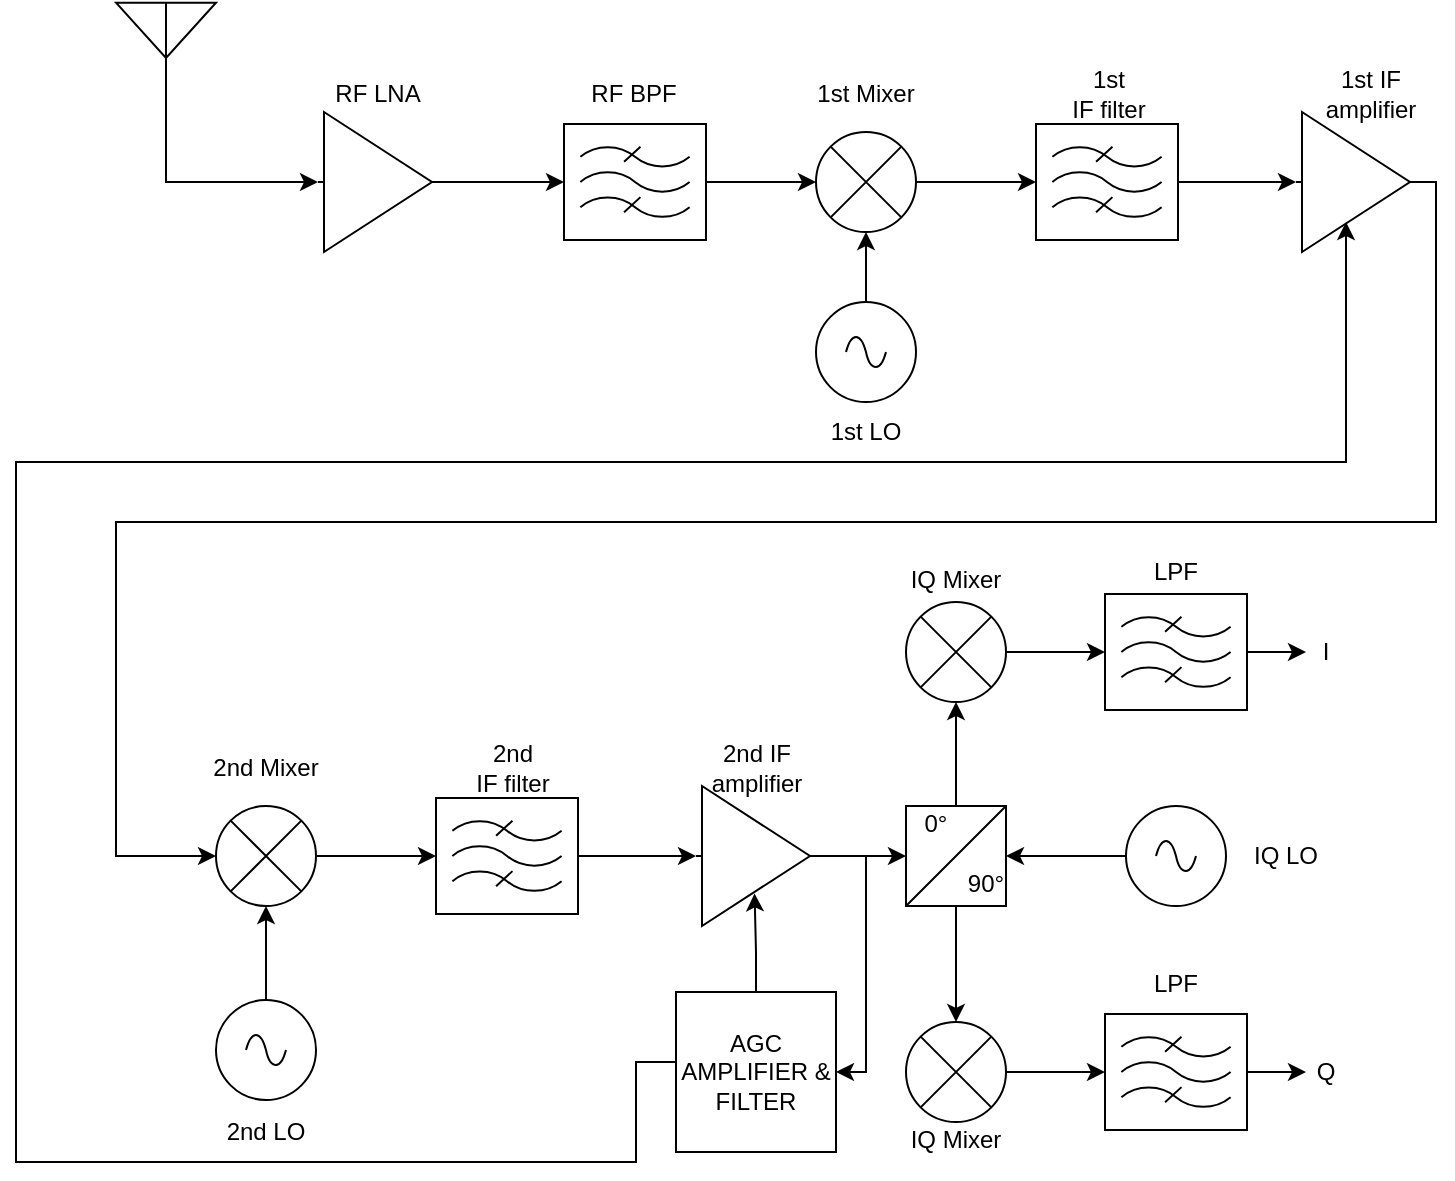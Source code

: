 <mxfile version="25.0.1">
  <diagram name="Page-1" id="zT0M7SMB6z9qxpsJ-Omt">
    <mxGraphModel dx="1050" dy="655" grid="1" gridSize="10" guides="1" tooltips="1" connect="1" arrows="1" fold="1" page="1" pageScale="1" pageWidth="850" pageHeight="1100" math="0" shadow="0">
      <root>
        <mxCell id="0" />
        <mxCell id="1" parent="0" />
        <mxCell id="dGMlPyoEv6RWTaXQxsTw-1" value="" style="verticalLabelPosition=bottom;shadow=0;dashed=0;align=center;html=1;verticalAlign=top;shape=mxgraph.electrical.radio.aerial_-_antenna_2;" parent="1" vertex="1">
          <mxGeometry x="130" y="130" width="50" height="70" as="geometry" />
        </mxCell>
        <mxCell id="dGMlPyoEv6RWTaXQxsTw-20" value="" style="verticalLabelPosition=bottom;shadow=0;dashed=0;align=center;html=1;verticalAlign=top;shape=mxgraph.electrical.abstract.multiplier;" parent="1" vertex="1">
          <mxGeometry x="525" y="430" width="50" height="50" as="geometry" />
        </mxCell>
        <mxCell id="dGMlPyoEv6RWTaXQxsTw-21" value="" style="verticalLabelPosition=bottom;shadow=0;dashed=0;align=center;html=1;verticalAlign=top;shape=mxgraph.electrical.abstract.multiplier;" parent="1" vertex="1">
          <mxGeometry x="525" y="640" width="50" height="50" as="geometry" />
        </mxCell>
        <mxCell id="pkAf600aelY7bNzzWbUP-11" style="edgeStyle=orthogonalEdgeStyle;rounded=0;orthogonalLoop=1;jettySize=auto;html=1;entryX=1;entryY=0.5;entryDx=0;entryDy=0;exitX=-0.003;exitY=1.033;exitDx=0;exitDy=0;exitPerimeter=0;" parent="1" source="dGMlPyoEv6RWTaXQxsTw-31" target="pkAf600aelY7bNzzWbUP-3" edge="1">
          <mxGeometry relative="1" as="geometry">
            <mxPoint x="510" y="560" as="sourcePoint" />
            <Array as="points">
              <mxPoint x="505" y="557" />
              <mxPoint x="505" y="665" />
            </Array>
          </mxGeometry>
        </mxCell>
        <mxCell id="dGMlPyoEv6RWTaXQxsTw-24" value="" style="rounded=0;whiteSpace=wrap;html=1;" parent="1" vertex="1">
          <mxGeometry x="525" y="532" width="50" height="50" as="geometry" />
        </mxCell>
        <mxCell id="dGMlPyoEv6RWTaXQxsTw-28" style="edgeStyle=orthogonalEdgeStyle;rounded=0;orthogonalLoop=1;jettySize=auto;html=1;entryX=0.5;entryY=0;entryDx=0;entryDy=0;entryPerimeter=0;" parent="1" source="dGMlPyoEv6RWTaXQxsTw-24" target="dGMlPyoEv6RWTaXQxsTw-21" edge="1">
          <mxGeometry relative="1" as="geometry" />
        </mxCell>
        <mxCell id="dGMlPyoEv6RWTaXQxsTw-29" style="edgeStyle=orthogonalEdgeStyle;rounded=0;orthogonalLoop=1;jettySize=auto;html=1;entryX=0.5;entryY=1;entryDx=0;entryDy=0;entryPerimeter=0;" parent="1" source="dGMlPyoEv6RWTaXQxsTw-24" target="dGMlPyoEv6RWTaXQxsTw-20" edge="1">
          <mxGeometry relative="1" as="geometry" />
        </mxCell>
        <mxCell id="dGMlPyoEv6RWTaXQxsTw-30" value="" style="endArrow=none;html=1;rounded=0;entryX=1;entryY=0;entryDx=0;entryDy=0;exitX=0;exitY=1;exitDx=0;exitDy=0;" parent="1" source="dGMlPyoEv6RWTaXQxsTw-24" target="dGMlPyoEv6RWTaXQxsTw-24" edge="1">
          <mxGeometry width="50" height="50" relative="1" as="geometry">
            <mxPoint x="515" y="610" as="sourcePoint" />
            <mxPoint x="565" y="560" as="targetPoint" />
          </mxGeometry>
        </mxCell>
        <mxCell id="dGMlPyoEv6RWTaXQxsTw-31" value="0°" style="text;html=1;align=center;verticalAlign=middle;whiteSpace=wrap;rounded=0;" parent="1" vertex="1">
          <mxGeometry x="510" y="526" width="60" height="30" as="geometry" />
        </mxCell>
        <mxCell id="dGMlPyoEv6RWTaXQxsTw-32" value="90°" style="text;html=1;align=center;verticalAlign=middle;whiteSpace=wrap;rounded=0;" parent="1" vertex="1">
          <mxGeometry x="535" y="556" width="60" height="30" as="geometry" />
        </mxCell>
        <mxCell id="dGMlPyoEv6RWTaXQxsTw-34" style="edgeStyle=orthogonalEdgeStyle;rounded=0;orthogonalLoop=1;jettySize=auto;html=1;entryX=1;entryY=0.5;entryDx=0;entryDy=0;" parent="1" source="dGMlPyoEv6RWTaXQxsTw-33" target="dGMlPyoEv6RWTaXQxsTw-24" edge="1">
          <mxGeometry relative="1" as="geometry" />
        </mxCell>
        <mxCell id="dGMlPyoEv6RWTaXQxsTw-33" value="" style="pointerEvents=1;verticalLabelPosition=bottom;shadow=0;dashed=0;align=center;html=1;verticalAlign=top;shape=mxgraph.electrical.signal_sources.source;aspect=fixed;points=[[0.5,0,0],[1,0.5,0],[0.5,1,0],[0,0.5,0]];elSignalType=ac;" parent="1" vertex="1">
          <mxGeometry x="635" y="532" width="50" height="50" as="geometry" />
        </mxCell>
        <mxCell id="dGMlPyoEv6RWTaXQxsTw-39" style="edgeStyle=orthogonalEdgeStyle;rounded=0;orthogonalLoop=1;jettySize=auto;html=1;" parent="1" source="dGMlPyoEv6RWTaXQxsTw-35" edge="1">
          <mxGeometry relative="1" as="geometry">
            <mxPoint x="725" y="455" as="targetPoint" />
          </mxGeometry>
        </mxCell>
        <mxCell id="dGMlPyoEv6RWTaXQxsTw-35" value="" style="verticalLabelPosition=bottom;shadow=0;dashed=0;align=center;html=1;verticalAlign=top;shape=mxgraph.electrical.abstract.filter;" parent="1" vertex="1">
          <mxGeometry x="624.5" y="426" width="71" height="58" as="geometry" />
        </mxCell>
        <mxCell id="dGMlPyoEv6RWTaXQxsTw-40" style="edgeStyle=orthogonalEdgeStyle;rounded=0;orthogonalLoop=1;jettySize=auto;html=1;" parent="1" source="dGMlPyoEv6RWTaXQxsTw-36" edge="1">
          <mxGeometry relative="1" as="geometry">
            <mxPoint x="725" y="665.0" as="targetPoint" />
          </mxGeometry>
        </mxCell>
        <mxCell id="dGMlPyoEv6RWTaXQxsTw-36" value="" style="verticalLabelPosition=bottom;shadow=0;dashed=0;align=center;html=1;verticalAlign=top;shape=mxgraph.electrical.abstract.filter;" parent="1" vertex="1">
          <mxGeometry x="624.5" y="636" width="71" height="58" as="geometry" />
        </mxCell>
        <mxCell id="dGMlPyoEv6RWTaXQxsTw-37" style="edgeStyle=orthogonalEdgeStyle;rounded=0;orthogonalLoop=1;jettySize=auto;html=1;entryX=0;entryY=0.5;entryDx=0;entryDy=0;entryPerimeter=0;" parent="1" source="dGMlPyoEv6RWTaXQxsTw-21" target="dGMlPyoEv6RWTaXQxsTw-36" edge="1">
          <mxGeometry relative="1" as="geometry" />
        </mxCell>
        <mxCell id="dGMlPyoEv6RWTaXQxsTw-38" style="edgeStyle=orthogonalEdgeStyle;rounded=0;orthogonalLoop=1;jettySize=auto;html=1;entryX=0;entryY=0.5;entryDx=0;entryDy=0;entryPerimeter=0;" parent="1" source="dGMlPyoEv6RWTaXQxsTw-20" target="dGMlPyoEv6RWTaXQxsTw-35" edge="1">
          <mxGeometry relative="1" as="geometry" />
        </mxCell>
        <mxCell id="dGMlPyoEv6RWTaXQxsTw-41" value="Q" style="text;html=1;align=center;verticalAlign=middle;whiteSpace=wrap;rounded=0;" parent="1" vertex="1">
          <mxGeometry x="705" y="650" width="60" height="30" as="geometry" />
        </mxCell>
        <mxCell id="dGMlPyoEv6RWTaXQxsTw-42" value="I" style="text;html=1;align=center;verticalAlign=middle;whiteSpace=wrap;rounded=0;" parent="1" vertex="1">
          <mxGeometry x="705" y="440" width="60" height="30" as="geometry" />
        </mxCell>
        <mxCell id="dGMlPyoEv6RWTaXQxsTw-50" value="IQ LO" style="text;html=1;align=center;verticalAlign=middle;whiteSpace=wrap;rounded=0;" parent="1" vertex="1">
          <mxGeometry x="685" y="542" width="60" height="30" as="geometry" />
        </mxCell>
        <mxCell id="dGMlPyoEv6RWTaXQxsTw-51" value="IQ Mixer" style="text;html=1;align=center;verticalAlign=middle;whiteSpace=wrap;rounded=0;" parent="1" vertex="1">
          <mxGeometry x="520" y="404" width="60" height="30" as="geometry" />
        </mxCell>
        <mxCell id="dGMlPyoEv6RWTaXQxsTw-52" value="IQ Mixer" style="text;html=1;align=center;verticalAlign=middle;whiteSpace=wrap;rounded=0;" parent="1" vertex="1">
          <mxGeometry x="520" y="684" width="60" height="30" as="geometry" />
        </mxCell>
        <mxCell id="dGMlPyoEv6RWTaXQxsTw-53" value="&lt;div&gt;LPF&lt;/div&gt;" style="text;html=1;align=center;verticalAlign=middle;whiteSpace=wrap;rounded=0;" parent="1" vertex="1">
          <mxGeometry x="630" y="606" width="60" height="30" as="geometry" />
        </mxCell>
        <mxCell id="dGMlPyoEv6RWTaXQxsTw-54" value="LPF" style="text;html=1;align=center;verticalAlign=middle;whiteSpace=wrap;rounded=0;" parent="1" vertex="1">
          <mxGeometry x="630" y="400" width="60" height="30" as="geometry" />
        </mxCell>
        <mxCell id="BL_xz_pqpMvkyw9ITUEZ-1" value="" style="verticalLabelPosition=bottom;shadow=0;dashed=0;align=center;html=1;verticalAlign=top;shape=mxgraph.electrical.abstract.multiplier;" parent="1" vertex="1">
          <mxGeometry x="480" y="195" width="50" height="50" as="geometry" />
        </mxCell>
        <mxCell id="BL_xz_pqpMvkyw9ITUEZ-2" value="" style="pointerEvents=1;verticalLabelPosition=bottom;shadow=0;dashed=0;align=center;html=1;verticalAlign=top;shape=mxgraph.electrical.signal_sources.source;aspect=fixed;points=[[0.5,0,0],[1,0.5,0],[0.5,1,0],[0,0.5,0]];elSignalType=ac;" parent="1" vertex="1">
          <mxGeometry x="480" y="280" width="50" height="50" as="geometry" />
        </mxCell>
        <mxCell id="BL_xz_pqpMvkyw9ITUEZ-4" style="edgeStyle=orthogonalEdgeStyle;rounded=0;orthogonalLoop=1;jettySize=auto;html=1;entryX=0.5;entryY=1;entryDx=0;entryDy=0;entryPerimeter=0;" parent="1" source="BL_xz_pqpMvkyw9ITUEZ-2" target="BL_xz_pqpMvkyw9ITUEZ-1" edge="1">
          <mxGeometry relative="1" as="geometry" />
        </mxCell>
        <mxCell id="BL_xz_pqpMvkyw9ITUEZ-5" value="" style="verticalLabelPosition=bottom;shadow=0;dashed=0;align=center;html=1;verticalAlign=top;shape=mxgraph.electrical.abstract.filter;" parent="1" vertex="1">
          <mxGeometry x="590" y="191" width="71" height="58" as="geometry" />
        </mxCell>
        <mxCell id="BL_xz_pqpMvkyw9ITUEZ-6" style="edgeStyle=orthogonalEdgeStyle;rounded=0;orthogonalLoop=1;jettySize=auto;html=1;entryX=0;entryY=0.5;entryDx=0;entryDy=0;entryPerimeter=0;" parent="1" source="BL_xz_pqpMvkyw9ITUEZ-1" target="BL_xz_pqpMvkyw9ITUEZ-5" edge="1">
          <mxGeometry relative="1" as="geometry" />
        </mxCell>
        <mxCell id="BL_xz_pqpMvkyw9ITUEZ-27" style="edgeStyle=orthogonalEdgeStyle;rounded=0;orthogonalLoop=1;jettySize=auto;html=1;entryX=0;entryY=0.5;entryDx=0;entryDy=0;entryPerimeter=0;" parent="1" target="BL_xz_pqpMvkyw9ITUEZ-9" edge="1">
          <mxGeometry relative="1" as="geometry">
            <mxPoint x="160" y="557" as="targetPoint" />
            <mxPoint x="760" y="219.99" as="sourcePoint" />
            <Array as="points">
              <mxPoint x="790" y="220" />
              <mxPoint x="790" y="390" />
              <mxPoint x="130" y="390" />
              <mxPoint x="130" y="557" />
            </Array>
          </mxGeometry>
        </mxCell>
        <mxCell id="BL_xz_pqpMvkyw9ITUEZ-7" value="" style="verticalLabelPosition=bottom;shadow=0;dashed=0;align=center;html=1;verticalAlign=top;shape=mxgraph.electrical.abstract.amplifier;" parent="1" vertex="1">
          <mxGeometry x="720" y="185" width="60" height="70" as="geometry" />
        </mxCell>
        <mxCell id="BL_xz_pqpMvkyw9ITUEZ-8" style="edgeStyle=orthogonalEdgeStyle;rounded=0;orthogonalLoop=1;jettySize=auto;html=1;entryX=0;entryY=0.5;entryDx=0;entryDy=0;entryPerimeter=0;" parent="1" source="BL_xz_pqpMvkyw9ITUEZ-5" target="BL_xz_pqpMvkyw9ITUEZ-7" edge="1">
          <mxGeometry relative="1" as="geometry" />
        </mxCell>
        <mxCell id="BL_xz_pqpMvkyw9ITUEZ-24" value="" style="edgeStyle=orthogonalEdgeStyle;rounded=0;orthogonalLoop=1;jettySize=auto;html=1;" parent="1" source="BL_xz_pqpMvkyw9ITUEZ-9" target="BL_xz_pqpMvkyw9ITUEZ-13" edge="1">
          <mxGeometry relative="1" as="geometry" />
        </mxCell>
        <mxCell id="BL_xz_pqpMvkyw9ITUEZ-9" value="" style="verticalLabelPosition=bottom;shadow=0;dashed=0;align=center;html=1;verticalAlign=top;shape=mxgraph.electrical.abstract.multiplier;" parent="1" vertex="1">
          <mxGeometry x="180" y="532" width="50" height="50" as="geometry" />
        </mxCell>
        <mxCell id="BL_xz_pqpMvkyw9ITUEZ-10" value="" style="pointerEvents=1;verticalLabelPosition=bottom;shadow=0;dashed=0;align=center;html=1;verticalAlign=top;shape=mxgraph.electrical.signal_sources.source;aspect=fixed;points=[[0.5,0,0],[1,0.5,0],[0.5,1,0],[0,0.5,0]];elSignalType=ac;" parent="1" vertex="1">
          <mxGeometry x="180" y="629" width="50" height="50" as="geometry" />
        </mxCell>
        <mxCell id="BL_xz_pqpMvkyw9ITUEZ-12" style="edgeStyle=orthogonalEdgeStyle;rounded=0;orthogonalLoop=1;jettySize=auto;html=1;entryX=0.5;entryY=1;entryDx=0;entryDy=0;entryPerimeter=0;" parent="1" source="BL_xz_pqpMvkyw9ITUEZ-10" target="BL_xz_pqpMvkyw9ITUEZ-9" edge="1">
          <mxGeometry relative="1" as="geometry" />
        </mxCell>
        <mxCell id="BL_xz_pqpMvkyw9ITUEZ-25" value="" style="edgeStyle=orthogonalEdgeStyle;rounded=0;orthogonalLoop=1;jettySize=auto;html=1;" parent="1" source="BL_xz_pqpMvkyw9ITUEZ-13" target="BL_xz_pqpMvkyw9ITUEZ-20" edge="1">
          <mxGeometry relative="1" as="geometry" />
        </mxCell>
        <mxCell id="BL_xz_pqpMvkyw9ITUEZ-13" value="" style="verticalLabelPosition=bottom;shadow=0;dashed=0;align=center;html=1;verticalAlign=top;shape=mxgraph.electrical.abstract.filter;" parent="1" vertex="1">
          <mxGeometry x="290" y="528" width="71" height="58" as="geometry" />
        </mxCell>
        <mxCell id="BL_xz_pqpMvkyw9ITUEZ-19" value="1st Mixer" style="text;html=1;align=center;verticalAlign=middle;whiteSpace=wrap;rounded=0;" parent="1" vertex="1">
          <mxGeometry x="475" y="161" width="60" height="30" as="geometry" />
        </mxCell>
        <mxCell id="BL_xz_pqpMvkyw9ITUEZ-26" value="" style="edgeStyle=orthogonalEdgeStyle;rounded=0;orthogonalLoop=1;jettySize=auto;html=1;entryX=0;entryY=0.5;entryDx=0;entryDy=0;" parent="1" source="BL_xz_pqpMvkyw9ITUEZ-20" target="dGMlPyoEv6RWTaXQxsTw-24" edge="1">
          <mxGeometry relative="1" as="geometry" />
        </mxCell>
        <mxCell id="BL_xz_pqpMvkyw9ITUEZ-20" value="" style="verticalLabelPosition=bottom;shadow=0;dashed=0;align=center;html=1;verticalAlign=top;shape=mxgraph.electrical.abstract.amplifier;" parent="1" vertex="1">
          <mxGeometry x="420" y="522" width="60" height="70" as="geometry" />
        </mxCell>
        <mxCell id="BL_xz_pqpMvkyw9ITUEZ-28" value="1st LO" style="text;html=1;align=center;verticalAlign=middle;whiteSpace=wrap;rounded=0;" parent="1" vertex="1">
          <mxGeometry x="475" y="330" width="60" height="30" as="geometry" />
        </mxCell>
        <mxCell id="BL_xz_pqpMvkyw9ITUEZ-29" value="1st&lt;div&gt;IF filter&lt;/div&gt;" style="text;html=1;align=center;verticalAlign=middle;whiteSpace=wrap;rounded=0;" parent="1" vertex="1">
          <mxGeometry x="589" y="161" width="74.5" height="30" as="geometry" />
        </mxCell>
        <mxCell id="BL_xz_pqpMvkyw9ITUEZ-30" value="1st IF amplifier" style="text;html=1;align=center;verticalAlign=middle;whiteSpace=wrap;rounded=0;" parent="1" vertex="1">
          <mxGeometry x="720" y="161" width="74.5" height="30" as="geometry" />
        </mxCell>
        <mxCell id="BL_xz_pqpMvkyw9ITUEZ-33" value="2nd Mixer" style="text;html=1;align=center;verticalAlign=middle;whiteSpace=wrap;rounded=0;" parent="1" vertex="1">
          <mxGeometry x="175" y="498" width="60" height="30" as="geometry" />
        </mxCell>
        <mxCell id="BL_xz_pqpMvkyw9ITUEZ-34" value="2nd LO" style="text;html=1;align=center;verticalAlign=middle;whiteSpace=wrap;rounded=0;" parent="1" vertex="1">
          <mxGeometry x="175" y="680" width="60" height="30" as="geometry" />
        </mxCell>
        <mxCell id="BL_xz_pqpMvkyw9ITUEZ-36" value="2nd &lt;br&gt;&lt;div&gt;IF filter&lt;/div&gt;" style="text;html=1;align=center;verticalAlign=middle;whiteSpace=wrap;rounded=0;" parent="1" vertex="1">
          <mxGeometry x="291" y="498" width="74.5" height="30" as="geometry" />
        </mxCell>
        <mxCell id="BL_xz_pqpMvkyw9ITUEZ-37" value="2nd IF amplifier" style="text;html=1;align=center;verticalAlign=middle;whiteSpace=wrap;rounded=0;" parent="1" vertex="1">
          <mxGeometry x="412.75" y="498" width="74.5" height="30" as="geometry" />
        </mxCell>
        <mxCell id="IlWSKVccWpnnPVjfLN5M-2" value="" style="group" parent="1" vertex="1" connectable="0">
          <mxGeometry x="354" y="161" width="71" height="88" as="geometry" />
        </mxCell>
        <mxCell id="dGMlPyoEv6RWTaXQxsTw-14" value="" style="verticalLabelPosition=bottom;shadow=0;dashed=0;align=center;html=1;verticalAlign=top;shape=mxgraph.electrical.abstract.filter;" parent="IlWSKVccWpnnPVjfLN5M-2" vertex="1">
          <mxGeometry y="30" width="71" height="58" as="geometry" />
        </mxCell>
        <mxCell id="dGMlPyoEv6RWTaXQxsTw-43" value="RF BPF" style="text;html=1;align=center;verticalAlign=middle;whiteSpace=wrap;rounded=0;" parent="IlWSKVccWpnnPVjfLN5M-2" vertex="1">
          <mxGeometry x="5" width="60" height="30" as="geometry" />
        </mxCell>
        <mxCell id="IlWSKVccWpnnPVjfLN5M-3" value="" style="group" parent="1" vertex="1" connectable="0">
          <mxGeometry x="231" y="161" width="60" height="94" as="geometry" />
        </mxCell>
        <mxCell id="dGMlPyoEv6RWTaXQxsTw-7" value="" style="verticalLabelPosition=bottom;shadow=0;dashed=0;align=center;html=1;verticalAlign=top;shape=mxgraph.electrical.abstract.amplifier;" parent="IlWSKVccWpnnPVjfLN5M-3" vertex="1">
          <mxGeometry y="24" width="60" height="70" as="geometry" />
        </mxCell>
        <mxCell id="dGMlPyoEv6RWTaXQxsTw-44" value="RF LNA" style="text;html=1;align=center;verticalAlign=middle;whiteSpace=wrap;rounded=0;" parent="IlWSKVccWpnnPVjfLN5M-3" vertex="1">
          <mxGeometry width="60" height="30" as="geometry" />
        </mxCell>
        <mxCell id="IlWSKVccWpnnPVjfLN5M-4" style="edgeStyle=orthogonalEdgeStyle;rounded=0;orthogonalLoop=1;jettySize=auto;html=1;exitX=1;exitY=0.5;exitDx=0;exitDy=0;exitPerimeter=0;entryX=0;entryY=0.5;entryDx=0;entryDy=0;entryPerimeter=0;" parent="1" source="dGMlPyoEv6RWTaXQxsTw-7" target="dGMlPyoEv6RWTaXQxsTw-14" edge="1">
          <mxGeometry relative="1" as="geometry" />
        </mxCell>
        <mxCell id="IlWSKVccWpnnPVjfLN5M-5" style="edgeStyle=orthogonalEdgeStyle;rounded=0;orthogonalLoop=1;jettySize=auto;html=1;exitX=0.5;exitY=1;exitDx=0;exitDy=0;exitPerimeter=0;entryX=0;entryY=0.5;entryDx=0;entryDy=0;entryPerimeter=0;" parent="1" source="dGMlPyoEv6RWTaXQxsTw-1" target="dGMlPyoEv6RWTaXQxsTw-7" edge="1">
          <mxGeometry relative="1" as="geometry" />
        </mxCell>
        <mxCell id="IlWSKVccWpnnPVjfLN5M-6" style="edgeStyle=orthogonalEdgeStyle;rounded=0;orthogonalLoop=1;jettySize=auto;html=1;exitX=1;exitY=0.5;exitDx=0;exitDy=0;exitPerimeter=0;entryX=0;entryY=0.5;entryDx=0;entryDy=0;entryPerimeter=0;" parent="1" source="dGMlPyoEv6RWTaXQxsTw-14" target="BL_xz_pqpMvkyw9ITUEZ-1" edge="1">
          <mxGeometry relative="1" as="geometry" />
        </mxCell>
        <mxCell id="pkAf600aelY7bNzzWbUP-13" style="edgeStyle=orthogonalEdgeStyle;rounded=0;orthogonalLoop=1;jettySize=auto;html=1;exitX=0;exitY=0.5;exitDx=0;exitDy=0;" parent="1" edge="1">
          <mxGeometry relative="1" as="geometry">
            <mxPoint x="745" y="240" as="targetPoint" />
            <mxPoint x="410" y="651" as="sourcePoint" />
            <Array as="points">
              <mxPoint x="410" y="660" />
              <mxPoint x="390" y="660" />
              <mxPoint x="390" y="710" />
              <mxPoint x="80" y="710" />
              <mxPoint x="80" y="360" />
              <mxPoint x="745" y="360" />
            </Array>
          </mxGeometry>
        </mxCell>
        <mxCell id="pkAf600aelY7bNzzWbUP-3" value="AGC AMPLIFIER &amp;amp; FILTER" style="whiteSpace=wrap;html=1;aspect=fixed;" parent="1" vertex="1">
          <mxGeometry x="410" y="625" width="80" height="80" as="geometry" />
        </mxCell>
        <mxCell id="pkAf600aelY7bNzzWbUP-14" style="edgeStyle=orthogonalEdgeStyle;rounded=0;orthogonalLoop=1;jettySize=auto;html=1;exitX=0.5;exitY=0;exitDx=0;exitDy=0;entryX=0.488;entryY=0.767;entryDx=0;entryDy=0;entryPerimeter=0;" parent="1" source="pkAf600aelY7bNzzWbUP-3" target="BL_xz_pqpMvkyw9ITUEZ-20" edge="1">
          <mxGeometry relative="1" as="geometry" />
        </mxCell>
      </root>
    </mxGraphModel>
  </diagram>
</mxfile>
